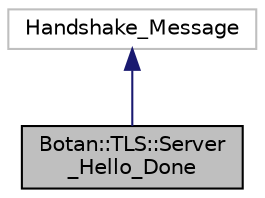 digraph "Botan::TLS::Server_Hello_Done"
{
  edge [fontname="Helvetica",fontsize="10",labelfontname="Helvetica",labelfontsize="10"];
  node [fontname="Helvetica",fontsize="10",shape=record];
  Node2 [label="Botan::TLS::Server\l_Hello_Done",height=0.2,width=0.4,color="black", fillcolor="grey75", style="filled", fontcolor="black"];
  Node3 -> Node2 [dir="back",color="midnightblue",fontsize="10",style="solid"];
  Node3 [label="Handshake_Message",height=0.2,width=0.4,color="grey75", fillcolor="white", style="filled"];
}
